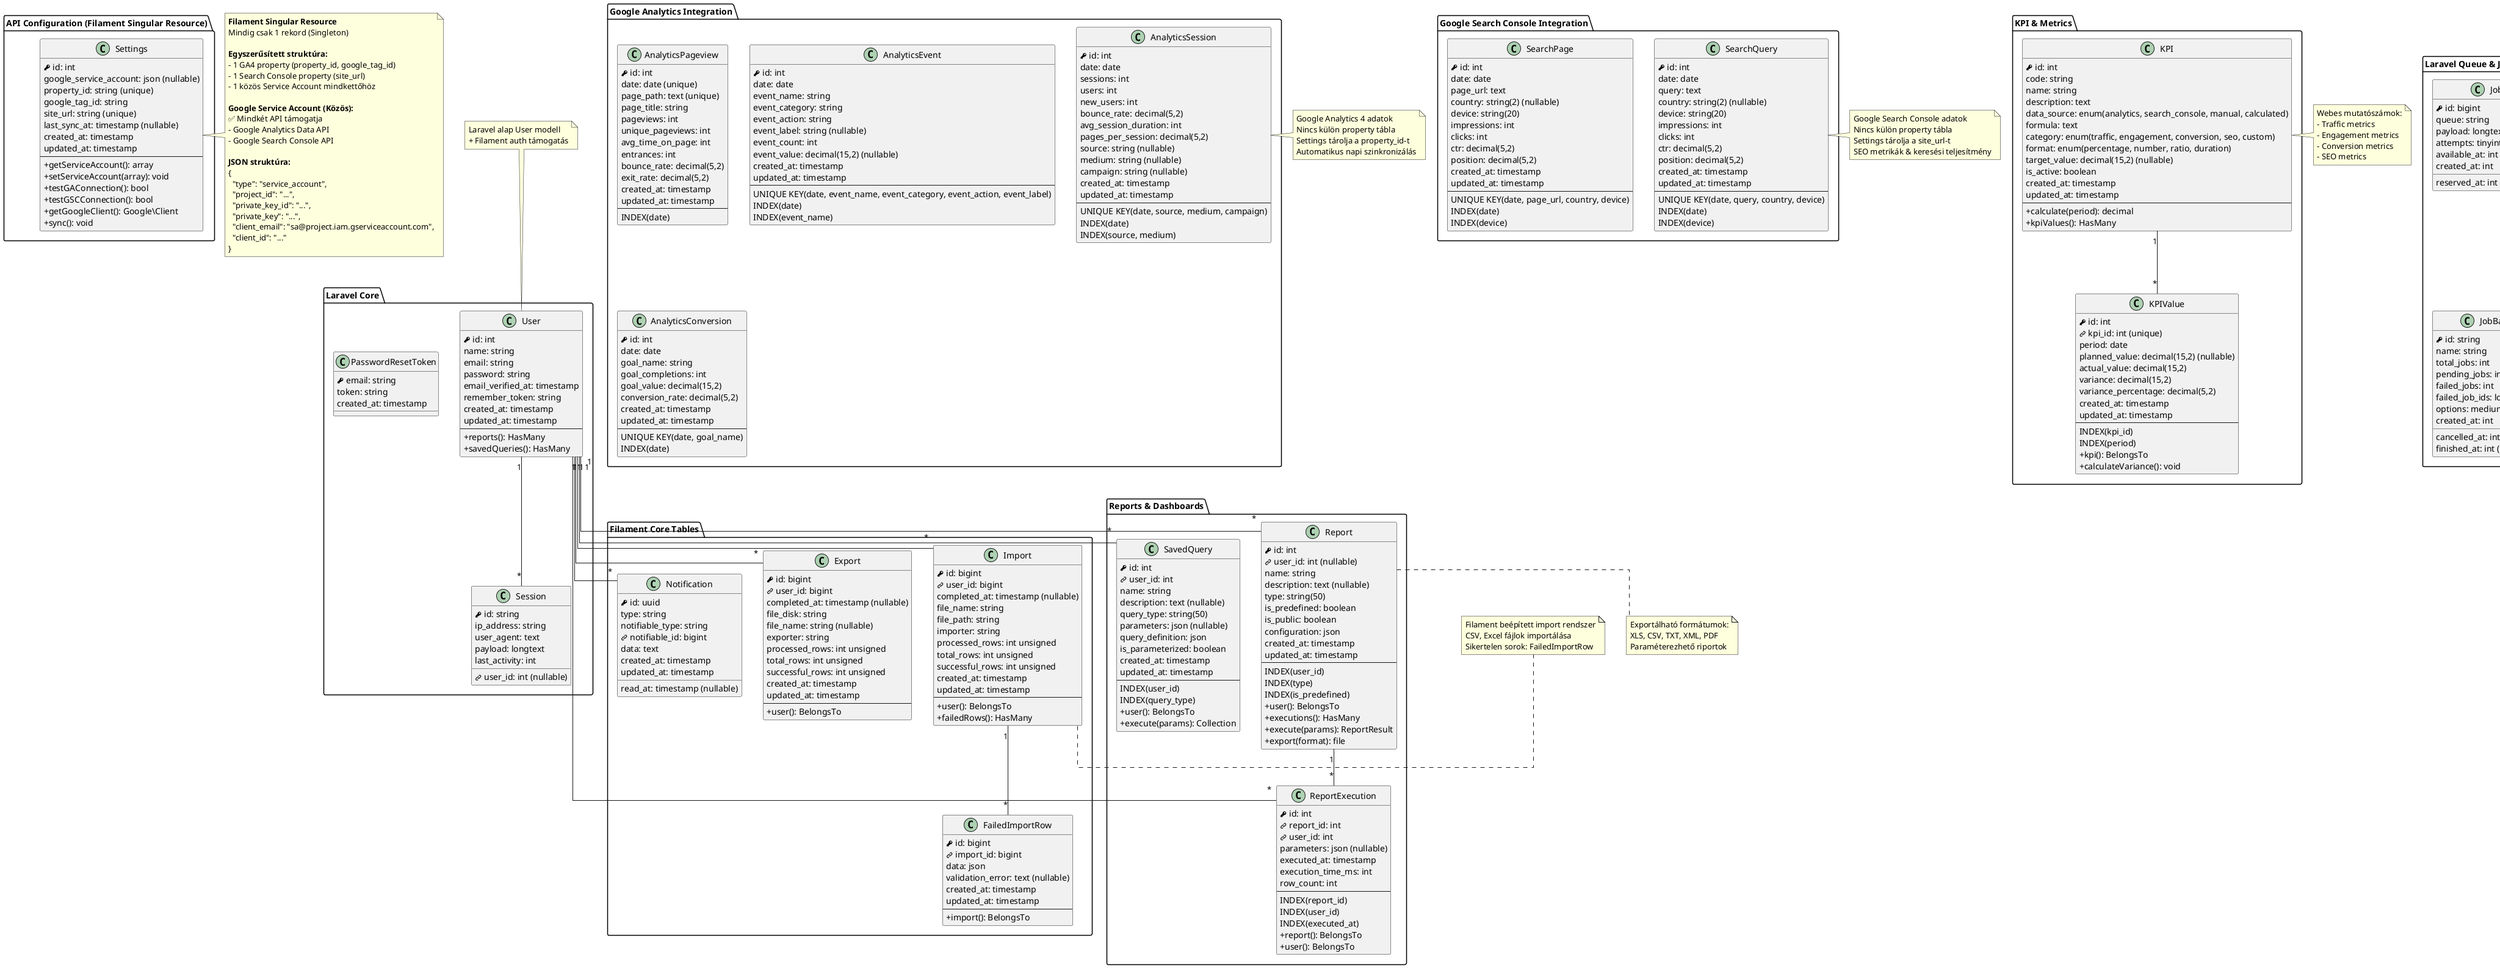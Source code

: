 @startuml Controlling System - Class Diagram (Google Analytics & Search Console Focus)

!define PRIMARY_KEY <&key>
!define FOREIGN_KEY <&link-intact>

skinparam classAttributeIconSize 0
skinparam linetype ortho

package "Laravel Core" {
    class User {
        PRIMARY_KEY id: int
        name: string
        email: string
        password: string
        email_verified_at: timestamp
        remember_token: string
        created_at: timestamp
        updated_at: timestamp
        --
        +reports(): HasMany
        +savedQueries(): HasMany
    }

    class PasswordResetToken {
        PRIMARY_KEY email: string
        token: string
        created_at: timestamp
    }

    class Session {
        PRIMARY_KEY id: string
        FOREIGN_KEY user_id: int (nullable)
        ip_address: string
        user_agent: text
        payload: longtext
        last_activity: int
    }
}

package "Laravel Queue & Jobs" {
    class Job {
        PRIMARY_KEY id: bigint
        queue: string
        payload: longtext
        attempts: tinyint
        reserved_at: int (nullable)
        available_at: int
        created_at: int
    }

    class FailedJob {
        PRIMARY_KEY id: bigint
        uuid: string
        connection: text
        queue: text
        payload: longtext
        exception: longtext
        failed_at: timestamp
    }

    class JobBatch {
        PRIMARY_KEY id: string
        name: string
        total_jobs: int
        pending_jobs: int
        failed_jobs: int
        failed_job_ids: longtext
        options: mediumtext
        cancelled_at: int (nullable)
        created_at: int
        finished_at: int (nullable)
    }
}

package "Laravel Cache" {
    class Cache {
        PRIMARY_KEY key: string
        value: mediumtext
        expiration: int
    }

    class CacheLock {
        PRIMARY_KEY key: string
        owner: string
        expiration: int
    }
}

package "Filament Core Tables" {
    class Import {
        PRIMARY_KEY id: bigint
        FOREIGN_KEY user_id: bigint
        completed_at: timestamp (nullable)
        file_name: string
        file_path: string
        importer: string
        processed_rows: int unsigned
        total_rows: int unsigned
        successful_rows: int unsigned
        created_at: timestamp
        updated_at: timestamp
        --
        +user(): BelongsTo
        +failedRows(): HasMany
    }

    class FailedImportRow {
        PRIMARY_KEY id: bigint
        FOREIGN_KEY import_id: bigint
        data: json
        validation_error: text (nullable)
        created_at: timestamp
        updated_at: timestamp
        --
        +import(): BelongsTo
    }

    class Export {
        PRIMARY_KEY id: bigint
        FOREIGN_KEY user_id: bigint
        completed_at: timestamp (nullable)
        file_disk: string
        file_name: string (nullable)
        exporter: string
        processed_rows: int unsigned
        total_rows: int unsigned
        successful_rows: int unsigned
        created_at: timestamp
        updated_at: timestamp
        --
        +user(): BelongsTo
    }

    class Notification {
        PRIMARY_KEY id: uuid
        type: string
        notifiable_type: string
        FOREIGN_KEY notifiable_id: bigint
        data: text
        read_at: timestamp (nullable)
        created_at: timestamp
        updated_at: timestamp
    }
}

package "API Configuration (Filament Singular Resource)" {
    class Settings {
        PRIMARY_KEY id: int
        google_service_account: json (nullable)
        property_id: string (unique)
        google_tag_id: string
        site_url: string (unique)
        last_sync_at: timestamp (nullable)
        created_at: timestamp
        updated_at: timestamp
        --
        +getServiceAccount(): array
        +setServiceAccount(array): void
        +testGAConnection(): bool
        +testGSCConnection(): bool
        +getGoogleClient(): Google\Client
        +sync(): void
    }
}

note right of Settings
  <b>Filament Singular Resource</b>
  Mindig csak 1 rekord (Singleton)

  <b>Egyszerűsített struktúra:</b>
  - 1 GA4 property (property_id, google_tag_id)
  - 1 Search Console property (site_url)
  - 1 közös Service Account mindkettőhöz

  <b>Google Service Account (Közös):</b>
  ✅ Mindkét API támogatja
  - Google Analytics Data API
  - Google Search Console API

  <b>JSON struktúra:</b>
  {
    "type": "service_account",
    "project_id": "...",
    "private_key_id": "...",
    "private_key": "...",
    "client_email": "sa@project.iam.gserviceaccount.com",
    "client_id": "..."
  }
end note

package "Google Analytics Integration" {
    class AnalyticsSession {
        PRIMARY_KEY id: int
        date: date
        sessions: int
        users: int
        new_users: int
        bounce_rate: decimal(5,2)
        avg_session_duration: int
        pages_per_session: decimal(5,2)
        source: string (nullable)
        medium: string (nullable)
        campaign: string (nullable)
        created_at: timestamp
        updated_at: timestamp
        --
        UNIQUE KEY(date, source, medium, campaign)
        INDEX(date)
        INDEX(source, medium)
    }

    class AnalyticsPageview {
        PRIMARY_KEY id: int
        date: date (unique)
        page_path: text (unique)
        page_title: string
        pageviews: int
        unique_pageviews: int
        avg_time_on_page: int
        entrances: int
        bounce_rate: decimal(5,2)
        exit_rate: decimal(5,2)
        created_at: timestamp
        updated_at: timestamp
        --
        INDEX(date)
    }

    class AnalyticsEvent {
        PRIMARY_KEY id: int
        date: date
        event_name: string
        event_category: string
        event_action: string
        event_label: string (nullable)
        event_count: int
        event_value: decimal(15,2) (nullable)
        created_at: timestamp
        updated_at: timestamp
        --
        UNIQUE KEY(date, event_name, event_category, event_action, event_label)
        INDEX(date)
        INDEX(event_name)
    }

    class AnalyticsConversion {
        PRIMARY_KEY id: int
        date: date
        goal_name: string
        goal_completions: int
        goal_value: decimal(15,2)
        conversion_rate: decimal(5,2)
        created_at: timestamp
        updated_at: timestamp
        --
        UNIQUE KEY(date, goal_name)
        INDEX(date)
    }
}

package "Google Search Console Integration" {
    class SearchQuery {
        PRIMARY_KEY id: int
        date: date
        query: text
        country: string(2) (nullable)
        device: string(20)
        impressions: int
        clicks: int
        ctr: decimal(5,2)
        position: decimal(5,2)
        created_at: timestamp
        updated_at: timestamp
        --
        UNIQUE KEY(date, query, country, device)
        INDEX(date)
        INDEX(device)
    }

    class SearchPage {
        PRIMARY_KEY id: int
        date: date
        page_url: text
        country: string(2) (nullable)
        device: string(20)
        impressions: int
        clicks: int
        ctr: decimal(5,2)
        position: decimal(5,2)
        created_at: timestamp
        updated_at: timestamp
        --
        UNIQUE KEY(date, page_url, country, device)
        INDEX(date)
        INDEX(device)
    }

    
}

package "KPI & Metrics" {
    class KPI {
        PRIMARY_KEY id: int
        code: string
        name: string
        description: text
        data_source: enum(analytics, search_console, manual, calculated)
        formula: text
        category: enum(traffic, engagement, conversion, seo, custom)
        format: enum(percentage, number, ratio, duration)
        target_value: decimal(15,2) (nullable)
        is_active: boolean
        created_at: timestamp
        updated_at: timestamp
        --
        +calculate(period): decimal
        +kpiValues(): HasMany
    }

    class KPIValue {
        PRIMARY_KEY id: int
        FOREIGN_KEY kpi_id: int (unique)
        period: date
        planned_value: decimal(15,2) (nullable)
        actual_value: decimal(15,2)
        variance: decimal(15,2)
        variance_percentage: decimal(5,2)
        created_at: timestamp
        updated_at: timestamp
        --
        INDEX(kpi_id)
        INDEX(period)
        +kpi(): BelongsTo
        +calculateVariance(): void
    }
}

package "Reports & Dashboards" {
    class Report {
        PRIMARY_KEY id: int
        FOREIGN_KEY user_id: int (nullable)
        name: string
        description: text (nullable)
        type: string(50)
        is_predefined: boolean
        is_public: boolean
        configuration: json
        created_at: timestamp
        updated_at: timestamp
        --
        INDEX(user_id)
        INDEX(type)
        INDEX(is_predefined)
        +user(): BelongsTo
        +executions(): HasMany
        +execute(params): ReportResult
        +export(format): file
    }

    class SavedQuery {
        PRIMARY_KEY id: int
        FOREIGN_KEY user_id: int
        name: string
        description: text (nullable)
        query_type: string(50)
        parameters: json (nullable)
        query_definition: json
        is_parameterized: boolean
        created_at: timestamp
        updated_at: timestamp
        --
        INDEX(user_id)
        INDEX(query_type)
        +user(): BelongsTo
        +execute(params): Collection
    }

    class ReportExecution {
        PRIMARY_KEY id: int
        FOREIGN_KEY report_id: int
        FOREIGN_KEY user_id: int
        parameters: json (nullable)
        executed_at: timestamp
        execution_time_ms: int
        row_count: int
        --
        INDEX(report_id)
        INDEX(user_id)
        INDEX(executed_at)
        +report(): BelongsTo
        +user(): BelongsTo
    }
}

' Laravel Core Relationships
User "1" -- "*" Session
User "1" -- "*" Import
User "1" -- "*" Export
User "1" -- "*" Notification

' Filament Import/Export Relationships
Import "1" -- "*" FailedImportRow

' Settings egyetlen property-t és site-ot kezel (singleton)
' Nincs külön AnalyticsProperty és SearchConsoleProperty tábla
' Az adatok közvetlenül a Settings-ből származnak

' KPI Relationships
KPI "1" -- "*" KPIValue

' Report Relationships
User "1" -- "*" Report
User "1" -- "*" SavedQuery
User "1" -- "*" ReportExecution
Report "1" -- "*" ReportExecution

note top of User
  Laravel alap User modell
  + Filament auth támogatás
end note

note right of Import
  Filament beépített import rendszer
  CSV, Excel fájlok importálása
  Sikertelen sorok: FailedImportRow
end note

note right of AnalyticsSession
  Google Analytics 4 adatok
  Nincs külön property tábla
  Settings tárolja a property_id-t
  Automatikus napi szinkronizálás
end note

note right of SearchQuery
  Google Search Console adatok
  Nincs külön property tábla
  Settings tárolja a site_url-t
  SEO metrikák & keresési teljesítmény
end note

note right of KPI
  Webes mutatószámok:
  - Traffic metrics
  - Engagement metrics
  - Conversion metrics
  - SEO metrics
end note

note right of Report
  Exportálható formátumok:
  XLS, CSV, TXT, XML, PDF
  Paraméterezhető riportok
end note

@enduml
